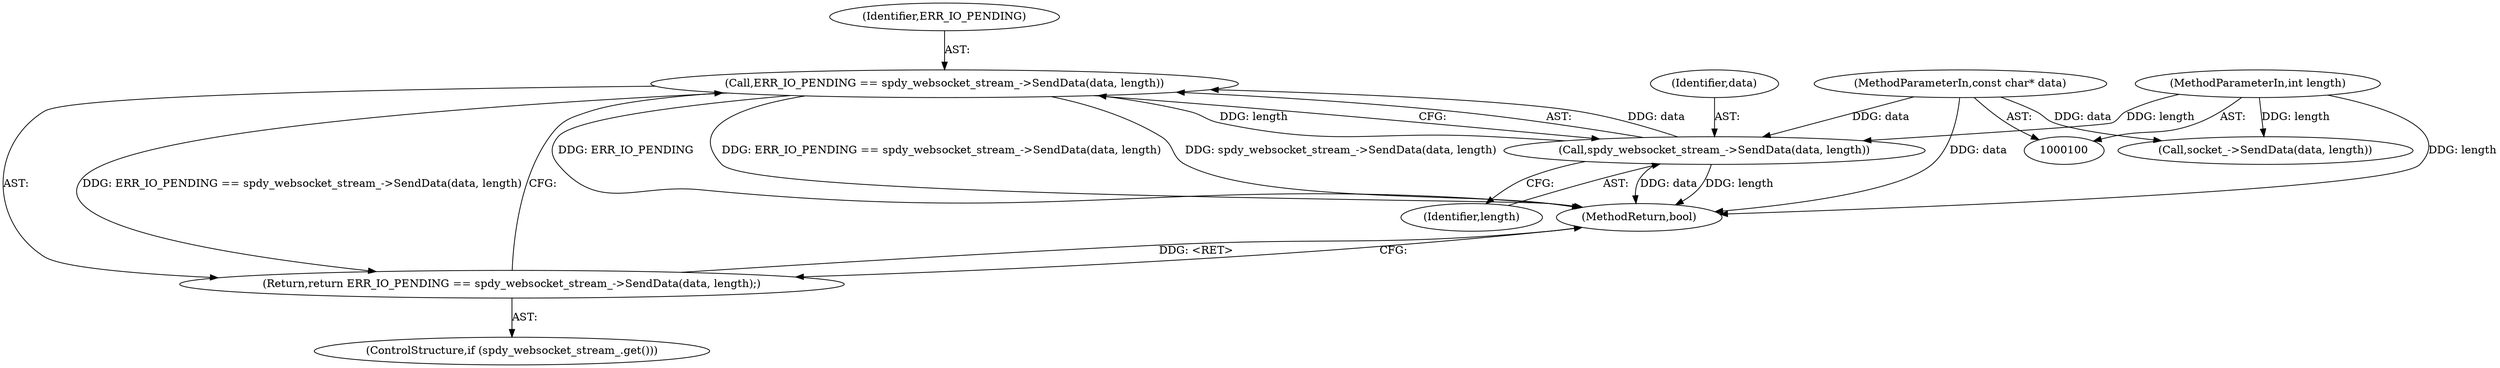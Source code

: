 digraph "0_Chrome_5dc90e57abcc7f0489e7ae09a3e687e9c6f4fad5_0@API" {
"1000107" [label="(Call,ERR_IO_PENDING == spdy_websocket_stream_->SendData(data, length))"];
"1000109" [label="(Call,spdy_websocket_stream_->SendData(data, length))"];
"1000101" [label="(MethodParameterIn,const char* data)"];
"1000102" [label="(MethodParameterIn,int length)"];
"1000106" [label="(Return,return ERR_IO_PENDING == spdy_websocket_stream_->SendData(data, length);)"];
"1000104" [label="(ControlStructure,if (spdy_websocket_stream_.get()))"];
"1000110" [label="(Identifier,data)"];
"1000106" [label="(Return,return ERR_IO_PENDING == spdy_websocket_stream_->SendData(data, length);)"];
"1000120" [label="(MethodReturn,bool)"];
"1000111" [label="(Identifier,length)"];
"1000115" [label="(Call,socket_->SendData(data, length))"];
"1000108" [label="(Identifier,ERR_IO_PENDING)"];
"1000101" [label="(MethodParameterIn,const char* data)"];
"1000109" [label="(Call,spdy_websocket_stream_->SendData(data, length))"];
"1000107" [label="(Call,ERR_IO_PENDING == spdy_websocket_stream_->SendData(data, length))"];
"1000102" [label="(MethodParameterIn,int length)"];
"1000107" -> "1000106"  [label="AST: "];
"1000107" -> "1000109"  [label="CFG: "];
"1000108" -> "1000107"  [label="AST: "];
"1000109" -> "1000107"  [label="AST: "];
"1000106" -> "1000107"  [label="CFG: "];
"1000107" -> "1000120"  [label="DDG: ERR_IO_PENDING"];
"1000107" -> "1000120"  [label="DDG: ERR_IO_PENDING == spdy_websocket_stream_->SendData(data, length)"];
"1000107" -> "1000120"  [label="DDG: spdy_websocket_stream_->SendData(data, length)"];
"1000107" -> "1000106"  [label="DDG: ERR_IO_PENDING == spdy_websocket_stream_->SendData(data, length)"];
"1000109" -> "1000107"  [label="DDG: data"];
"1000109" -> "1000107"  [label="DDG: length"];
"1000109" -> "1000111"  [label="CFG: "];
"1000110" -> "1000109"  [label="AST: "];
"1000111" -> "1000109"  [label="AST: "];
"1000109" -> "1000120"  [label="DDG: data"];
"1000109" -> "1000120"  [label="DDG: length"];
"1000101" -> "1000109"  [label="DDG: data"];
"1000102" -> "1000109"  [label="DDG: length"];
"1000101" -> "1000100"  [label="AST: "];
"1000101" -> "1000120"  [label="DDG: data"];
"1000101" -> "1000115"  [label="DDG: data"];
"1000102" -> "1000100"  [label="AST: "];
"1000102" -> "1000120"  [label="DDG: length"];
"1000102" -> "1000115"  [label="DDG: length"];
"1000106" -> "1000104"  [label="AST: "];
"1000120" -> "1000106"  [label="CFG: "];
"1000106" -> "1000120"  [label="DDG: <RET>"];
}
